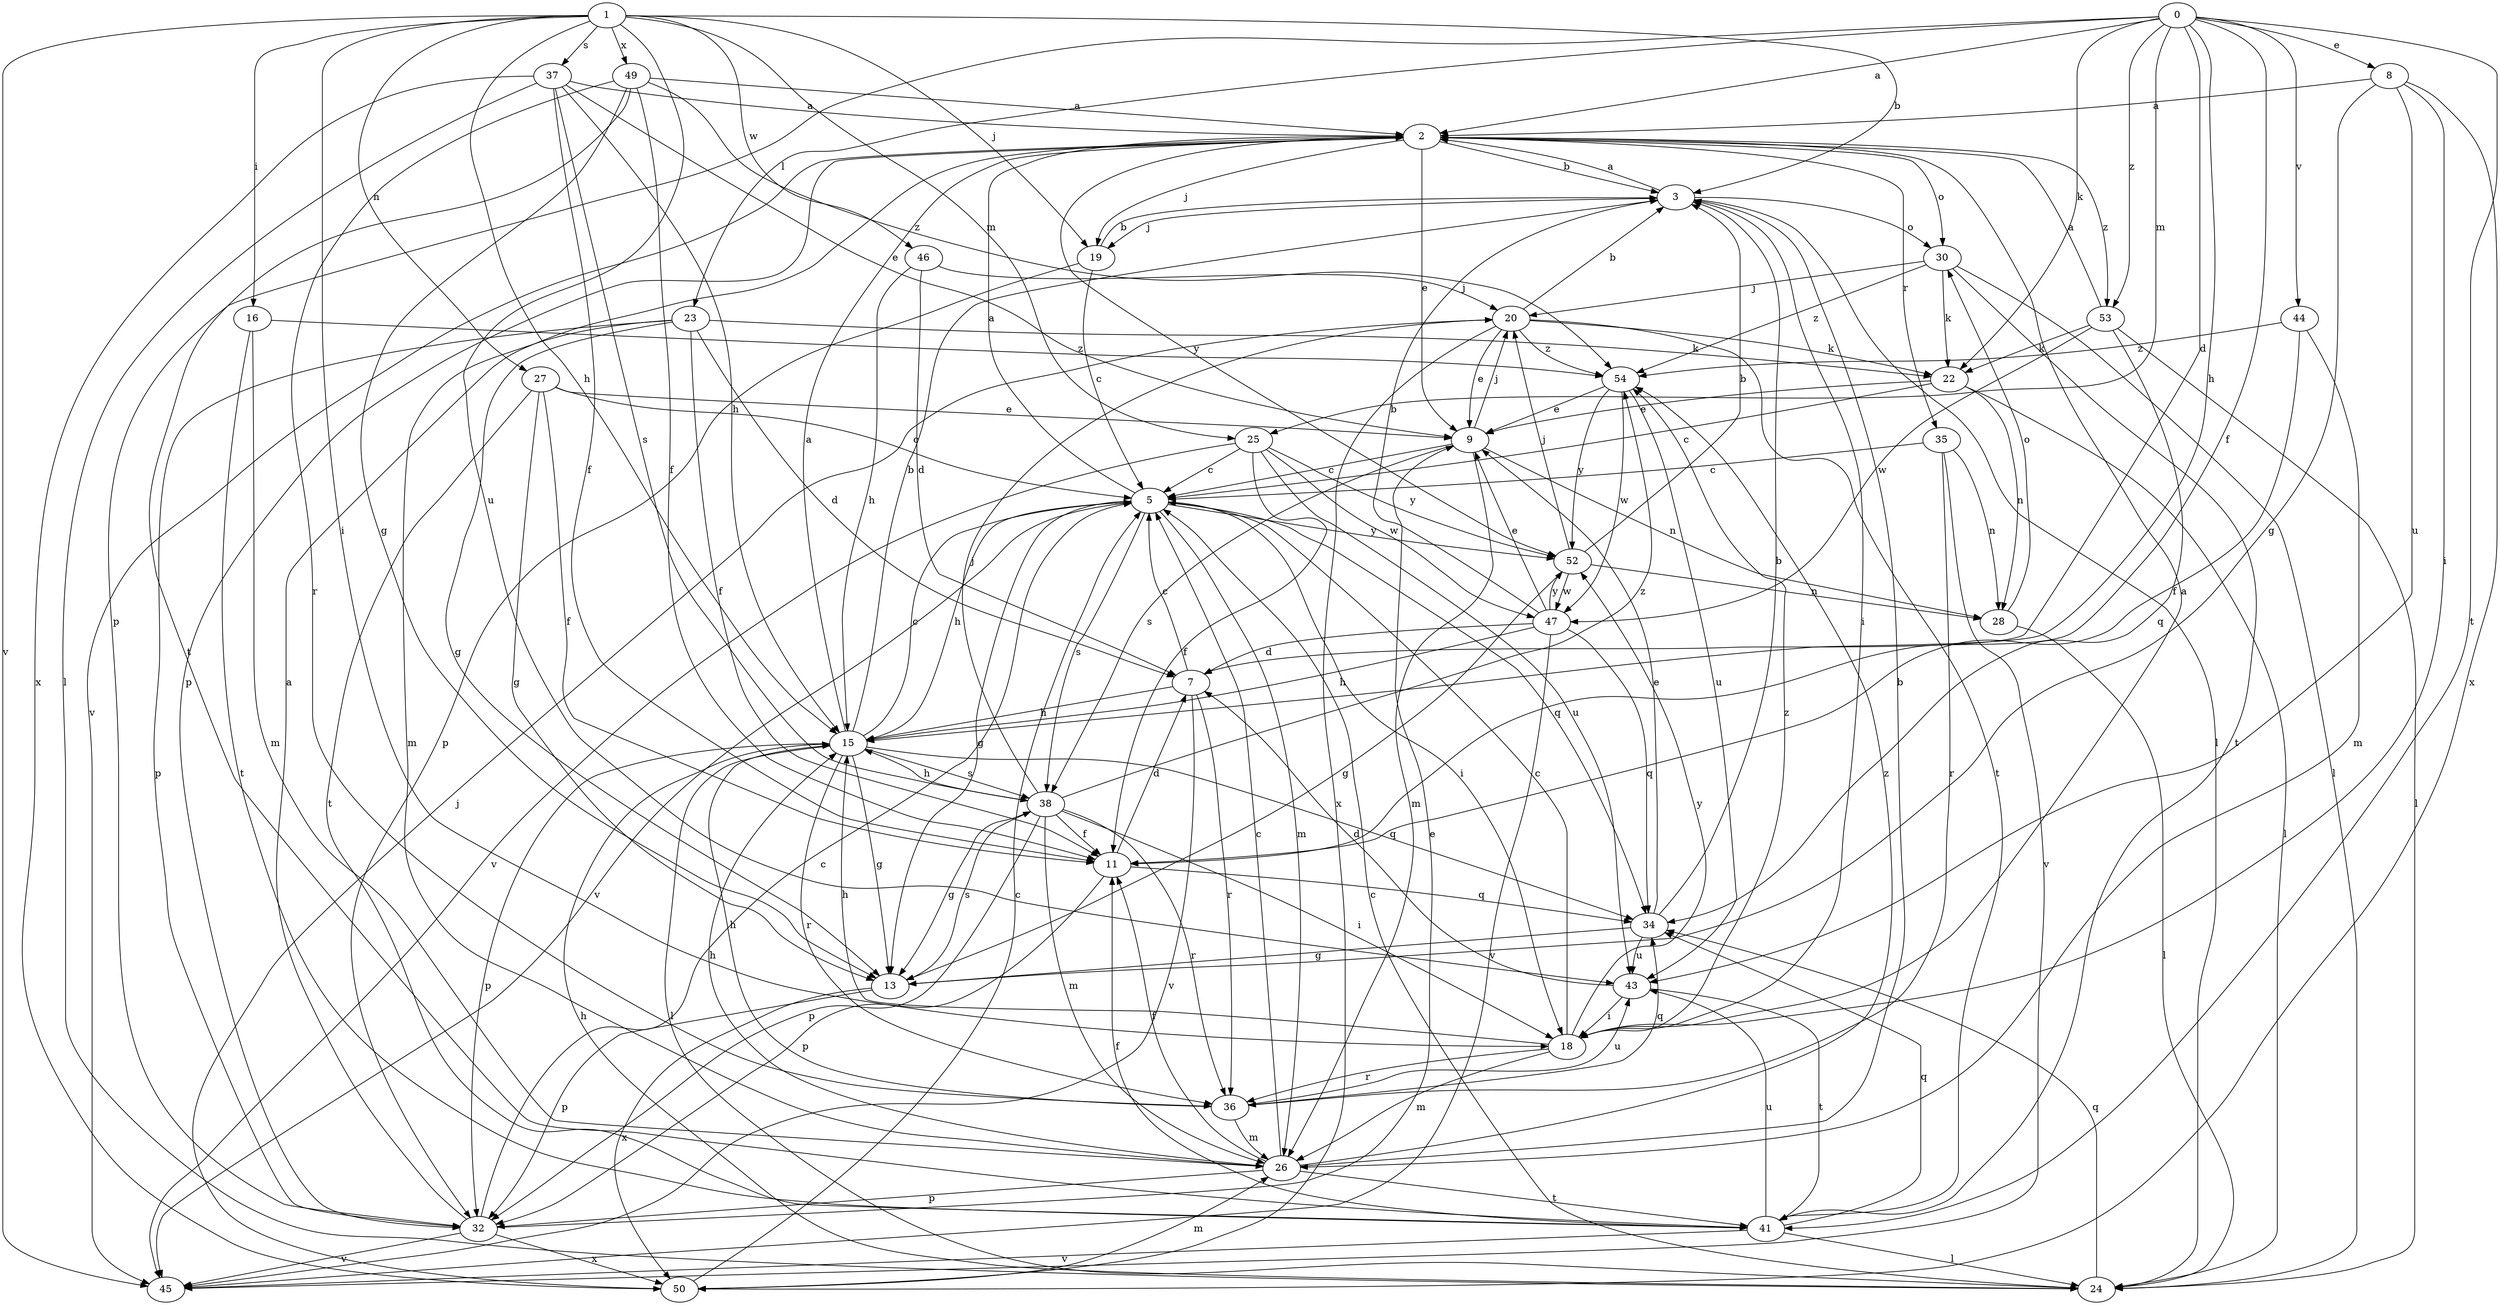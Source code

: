 strict digraph  {
0;
1;
2;
3;
5;
7;
8;
9;
11;
13;
15;
16;
18;
19;
20;
22;
23;
24;
25;
26;
27;
28;
30;
32;
34;
35;
36;
37;
38;
41;
43;
44;
45;
46;
47;
49;
50;
52;
53;
54;
0 -> 2  [label=a];
0 -> 7  [label=d];
0 -> 8  [label=e];
0 -> 11  [label=f];
0 -> 15  [label=h];
0 -> 22  [label=k];
0 -> 23  [label=l];
0 -> 25  [label=m];
0 -> 32  [label=p];
0 -> 41  [label=t];
0 -> 44  [label=v];
0 -> 53  [label=z];
1 -> 3  [label=b];
1 -> 15  [label=h];
1 -> 16  [label=i];
1 -> 18  [label=i];
1 -> 19  [label=j];
1 -> 25  [label=m];
1 -> 27  [label=n];
1 -> 37  [label=s];
1 -> 43  [label=u];
1 -> 45  [label=v];
1 -> 46  [label=w];
1 -> 49  [label=x];
2 -> 3  [label=b];
2 -> 9  [label=e];
2 -> 19  [label=j];
2 -> 30  [label=o];
2 -> 32  [label=p];
2 -> 35  [label=r];
2 -> 45  [label=v];
2 -> 52  [label=y];
2 -> 53  [label=z];
3 -> 2  [label=a];
3 -> 18  [label=i];
3 -> 19  [label=j];
3 -> 24  [label=l];
3 -> 30  [label=o];
5 -> 2  [label=a];
5 -> 13  [label=g];
5 -> 15  [label=h];
5 -> 18  [label=i];
5 -> 26  [label=m];
5 -> 34  [label=q];
5 -> 38  [label=s];
5 -> 45  [label=v];
5 -> 52  [label=y];
7 -> 5  [label=c];
7 -> 15  [label=h];
7 -> 36  [label=r];
7 -> 45  [label=v];
8 -> 2  [label=a];
8 -> 13  [label=g];
8 -> 18  [label=i];
8 -> 43  [label=u];
8 -> 50  [label=x];
9 -> 5  [label=c];
9 -> 20  [label=j];
9 -> 26  [label=m];
9 -> 28  [label=n];
9 -> 38  [label=s];
11 -> 7  [label=d];
11 -> 32  [label=p];
11 -> 34  [label=q];
13 -> 32  [label=p];
13 -> 38  [label=s];
13 -> 50  [label=x];
15 -> 2  [label=a];
15 -> 3  [label=b];
15 -> 5  [label=c];
15 -> 13  [label=g];
15 -> 24  [label=l];
15 -> 32  [label=p];
15 -> 34  [label=q];
15 -> 36  [label=r];
15 -> 38  [label=s];
16 -> 26  [label=m];
16 -> 41  [label=t];
16 -> 54  [label=z];
18 -> 2  [label=a];
18 -> 5  [label=c];
18 -> 15  [label=h];
18 -> 26  [label=m];
18 -> 36  [label=r];
18 -> 52  [label=y];
18 -> 54  [label=z];
19 -> 3  [label=b];
19 -> 5  [label=c];
19 -> 32  [label=p];
20 -> 3  [label=b];
20 -> 9  [label=e];
20 -> 22  [label=k];
20 -> 41  [label=t];
20 -> 50  [label=x];
20 -> 54  [label=z];
22 -> 5  [label=c];
22 -> 9  [label=e];
22 -> 24  [label=l];
22 -> 28  [label=n];
23 -> 7  [label=d];
23 -> 11  [label=f];
23 -> 13  [label=g];
23 -> 22  [label=k];
23 -> 26  [label=m];
23 -> 32  [label=p];
24 -> 5  [label=c];
24 -> 15  [label=h];
24 -> 34  [label=q];
25 -> 5  [label=c];
25 -> 11  [label=f];
25 -> 43  [label=u];
25 -> 45  [label=v];
25 -> 47  [label=w];
25 -> 52  [label=y];
26 -> 3  [label=b];
26 -> 5  [label=c];
26 -> 11  [label=f];
26 -> 15  [label=h];
26 -> 32  [label=p];
26 -> 41  [label=t];
26 -> 54  [label=z];
27 -> 5  [label=c];
27 -> 9  [label=e];
27 -> 11  [label=f];
27 -> 13  [label=g];
27 -> 41  [label=t];
28 -> 24  [label=l];
28 -> 30  [label=o];
30 -> 20  [label=j];
30 -> 22  [label=k];
30 -> 24  [label=l];
30 -> 41  [label=t];
30 -> 54  [label=z];
32 -> 2  [label=a];
32 -> 5  [label=c];
32 -> 9  [label=e];
32 -> 45  [label=v];
32 -> 50  [label=x];
34 -> 3  [label=b];
34 -> 9  [label=e];
34 -> 13  [label=g];
34 -> 43  [label=u];
35 -> 5  [label=c];
35 -> 28  [label=n];
35 -> 36  [label=r];
35 -> 45  [label=v];
36 -> 15  [label=h];
36 -> 26  [label=m];
36 -> 34  [label=q];
36 -> 43  [label=u];
37 -> 2  [label=a];
37 -> 9  [label=e];
37 -> 11  [label=f];
37 -> 15  [label=h];
37 -> 24  [label=l];
37 -> 38  [label=s];
37 -> 50  [label=x];
38 -> 11  [label=f];
38 -> 13  [label=g];
38 -> 15  [label=h];
38 -> 18  [label=i];
38 -> 20  [label=j];
38 -> 26  [label=m];
38 -> 32  [label=p];
38 -> 36  [label=r];
38 -> 54  [label=z];
41 -> 11  [label=f];
41 -> 24  [label=l];
41 -> 34  [label=q];
41 -> 43  [label=u];
41 -> 45  [label=v];
43 -> 7  [label=d];
43 -> 18  [label=i];
43 -> 41  [label=t];
44 -> 11  [label=f];
44 -> 26  [label=m];
44 -> 54  [label=z];
46 -> 7  [label=d];
46 -> 15  [label=h];
46 -> 20  [label=j];
47 -> 3  [label=b];
47 -> 7  [label=d];
47 -> 9  [label=e];
47 -> 15  [label=h];
47 -> 34  [label=q];
47 -> 45  [label=v];
47 -> 52  [label=y];
49 -> 2  [label=a];
49 -> 11  [label=f];
49 -> 13  [label=g];
49 -> 36  [label=r];
49 -> 41  [label=t];
49 -> 54  [label=z];
50 -> 5  [label=c];
50 -> 20  [label=j];
50 -> 26  [label=m];
52 -> 3  [label=b];
52 -> 13  [label=g];
52 -> 20  [label=j];
52 -> 28  [label=n];
52 -> 47  [label=w];
53 -> 2  [label=a];
53 -> 22  [label=k];
53 -> 24  [label=l];
53 -> 34  [label=q];
53 -> 47  [label=w];
54 -> 9  [label=e];
54 -> 43  [label=u];
54 -> 47  [label=w];
54 -> 52  [label=y];
}
